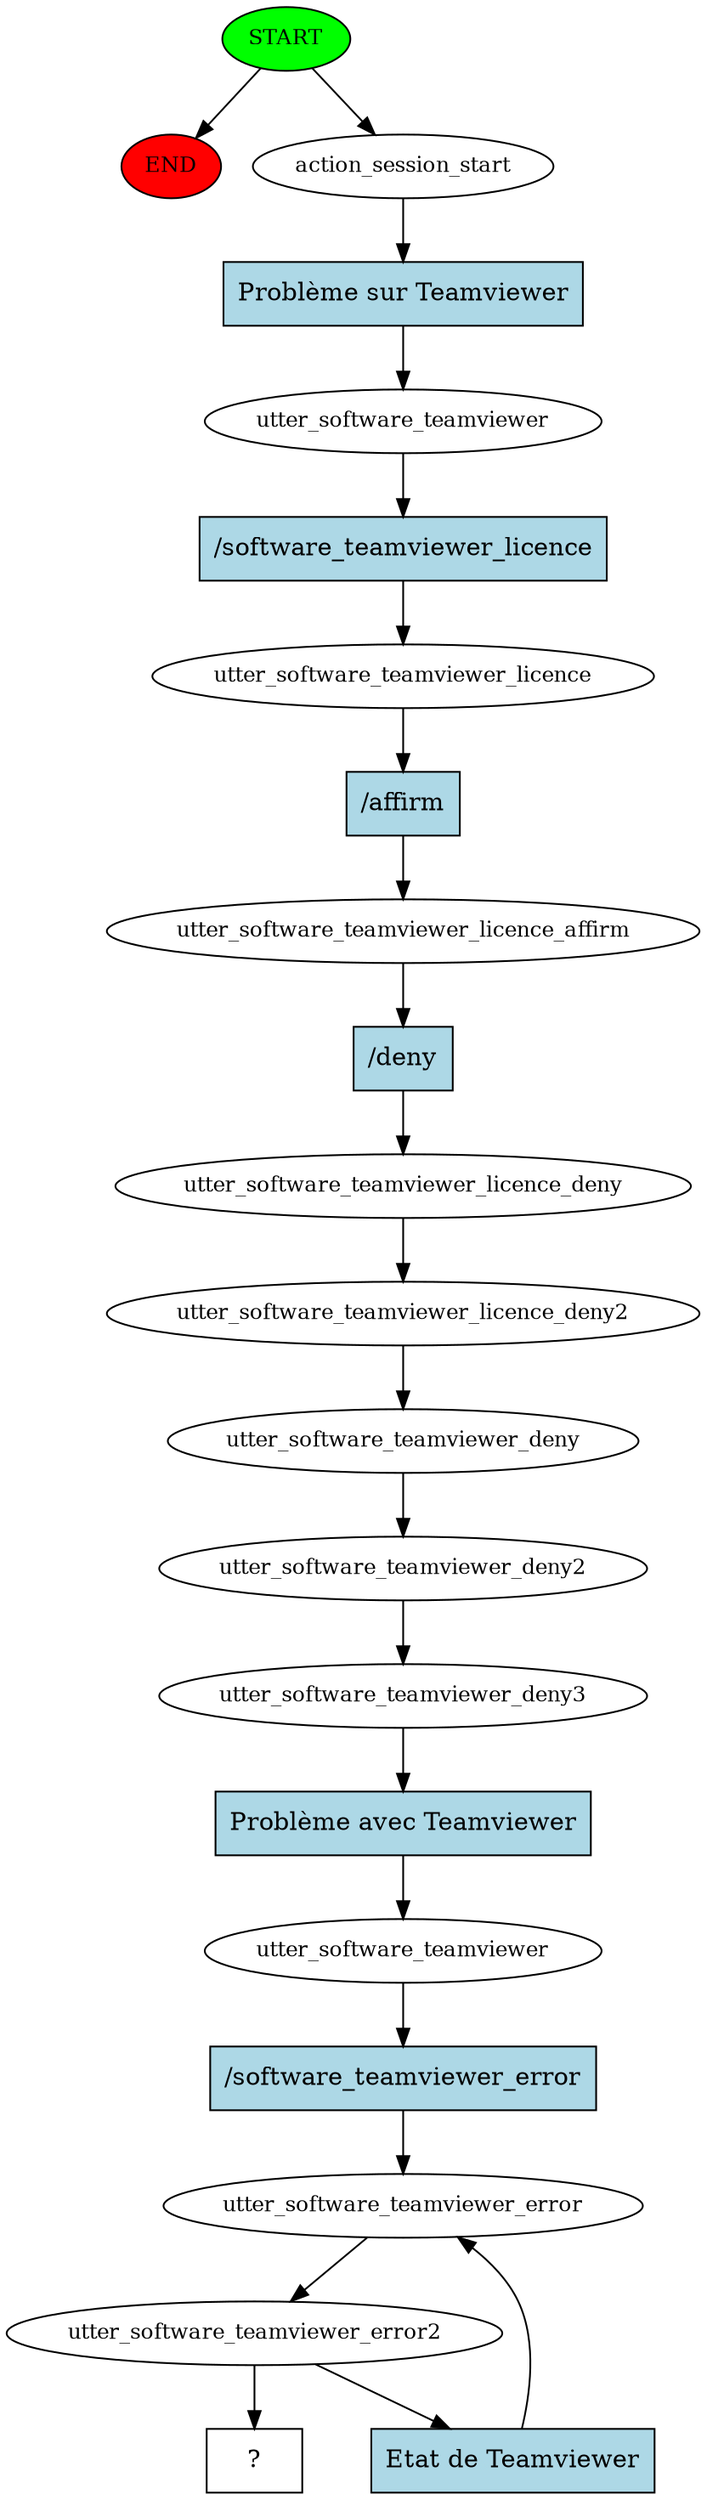 digraph  {
0 [class="start active", fillcolor=green, fontsize=12, label=START, style=filled];
"-1" [class=end, fillcolor=red, fontsize=12, label=END, style=filled];
1 [class=active, fontsize=12, label=action_session_start];
2 [class=active, fontsize=12, label=utter_software_teamviewer];
3 [class=active, fontsize=12, label=utter_software_teamviewer_licence];
4 [class=active, fontsize=12, label=utter_software_teamviewer_licence_affirm];
5 [class=active, fontsize=12, label=utter_software_teamviewer_licence_deny];
6 [class=active, fontsize=12, label=utter_software_teamviewer_licence_deny2];
7 [class=active, fontsize=12, label=utter_software_teamviewer_deny];
8 [class=active, fontsize=12, label=utter_software_teamviewer_deny2];
9 [class=active, fontsize=12, label=utter_software_teamviewer_deny3];
10 [class=active, fontsize=12, label=utter_software_teamviewer];
11 [class=active, fontsize=12, label=utter_software_teamviewer_error];
12 [class=active, fontsize=12, label=utter_software_teamviewer_error2];
17 [class="intent dashed active", label="  ?  ", shape=rect];
18 [class="intent active", fillcolor=lightblue, label="Problème sur Teamviewer", shape=rect, style=filled];
19 [class="intent active", fillcolor=lightblue, label="/software_teamviewer_licence", shape=rect, style=filled];
20 [class="intent active", fillcolor=lightblue, label="/affirm", shape=rect, style=filled];
21 [class="intent active", fillcolor=lightblue, label="/deny", shape=rect, style=filled];
22 [class="intent active", fillcolor=lightblue, label="Problème avec Teamviewer", shape=rect, style=filled];
23 [class="intent active", fillcolor=lightblue, label="/software_teamviewer_error", shape=rect, style=filled];
24 [class="intent active", fillcolor=lightblue, label="Etat de Teamviewer", shape=rect, style=filled];
0 -> "-1"  [class="", key=NONE, label=""];
0 -> 1  [class=active, key=NONE, label=""];
1 -> 18  [class=active, key=0];
2 -> 19  [class=active, key=0];
3 -> 20  [class=active, key=0];
4 -> 21  [class=active, key=0];
5 -> 6  [class=active, key=NONE, label=""];
6 -> 7  [class=active, key=NONE, label=""];
7 -> 8  [class=active, key=NONE, label=""];
8 -> 9  [class=active, key=NONE, label=""];
9 -> 22  [class=active, key=0];
10 -> 23  [class=active, key=0];
11 -> 12  [class=active, key=NONE, label=""];
12 -> 17  [class=active, key=NONE, label=""];
12 -> 24  [class=active, key=0];
18 -> 2  [class=active, key=0];
19 -> 3  [class=active, key=0];
20 -> 4  [class=active, key=0];
21 -> 5  [class=active, key=0];
22 -> 10  [class=active, key=0];
23 -> 11  [class=active, key=0];
24 -> 11  [class=active, key=0];
}
